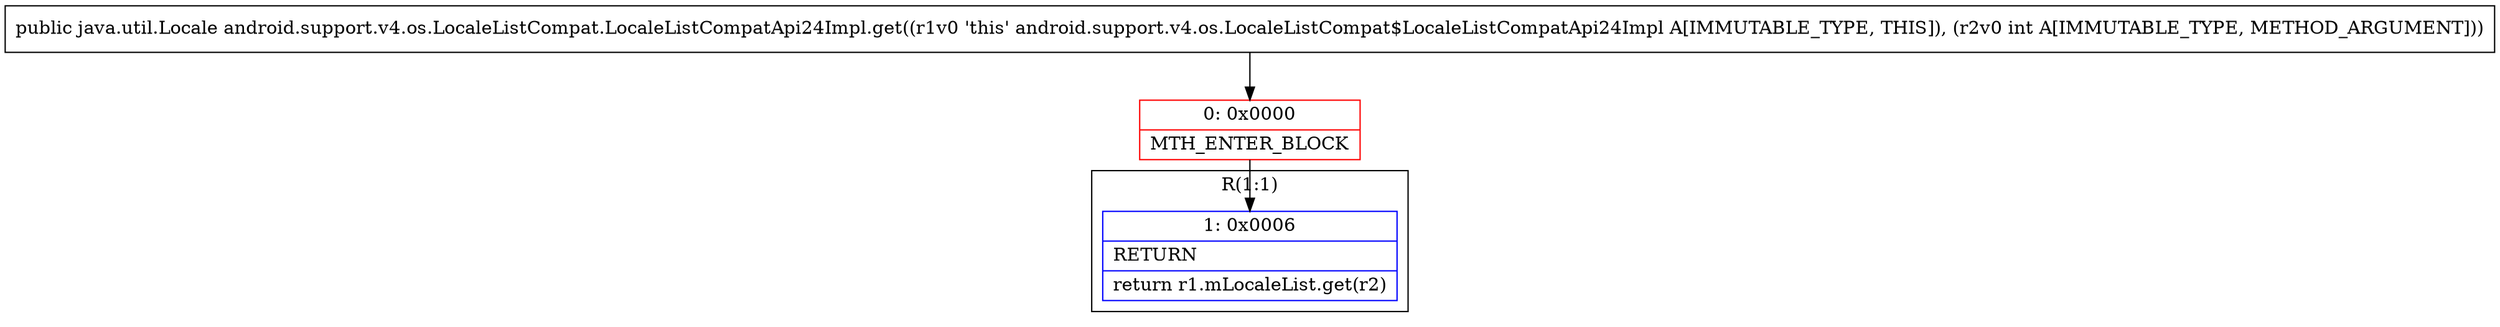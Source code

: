 digraph "CFG forandroid.support.v4.os.LocaleListCompat.LocaleListCompatApi24Impl.get(I)Ljava\/util\/Locale;" {
subgraph cluster_Region_500298758 {
label = "R(1:1)";
node [shape=record,color=blue];
Node_1 [shape=record,label="{1\:\ 0x0006|RETURN\l|return r1.mLocaleList.get(r2)\l}"];
}
Node_0 [shape=record,color=red,label="{0\:\ 0x0000|MTH_ENTER_BLOCK\l}"];
MethodNode[shape=record,label="{public java.util.Locale android.support.v4.os.LocaleListCompat.LocaleListCompatApi24Impl.get((r1v0 'this' android.support.v4.os.LocaleListCompat$LocaleListCompatApi24Impl A[IMMUTABLE_TYPE, THIS]), (r2v0 int A[IMMUTABLE_TYPE, METHOD_ARGUMENT])) }"];
MethodNode -> Node_0;
Node_0 -> Node_1;
}

